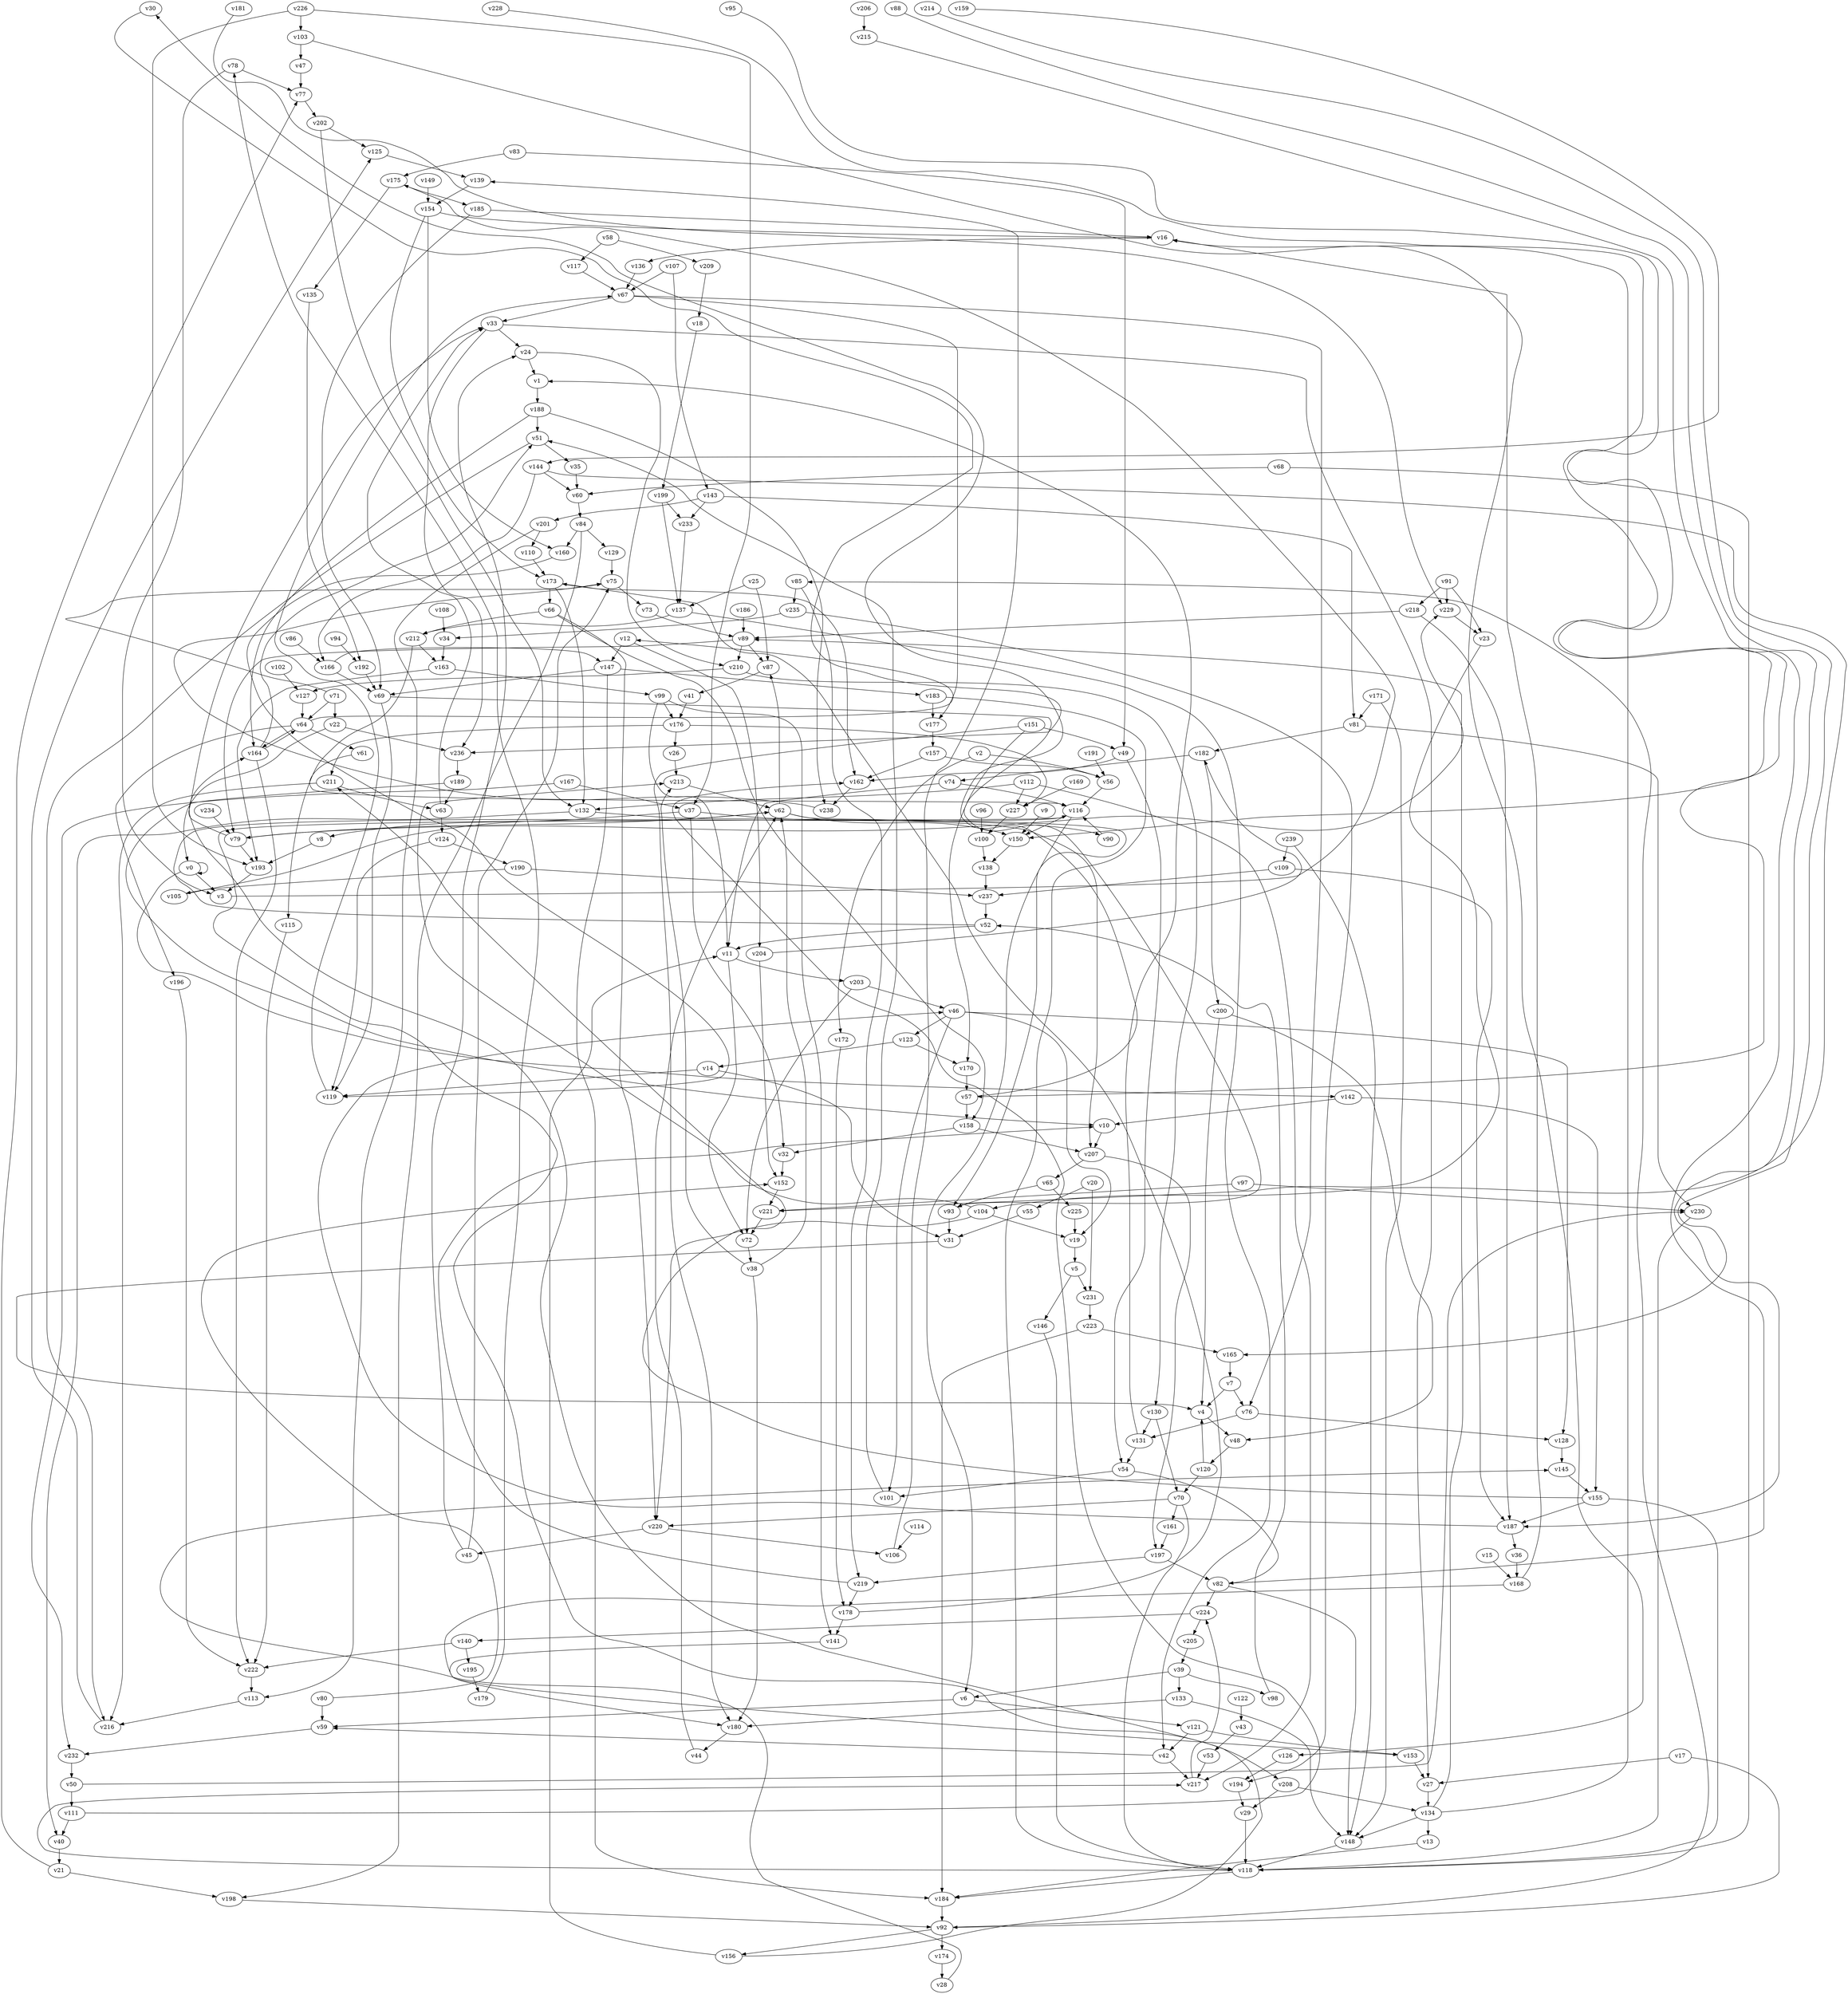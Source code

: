 // Benchmark game 357 - 240 vertices
// time_bound: 81
// targets: v220
digraph G {
    v0 [name="v0", player=1];
    v1 [name="v1", player=0];
    v2 [name="v2", player=1];
    v3 [name="v3", player=1];
    v4 [name="v4", player=1];
    v5 [name="v5", player=1];
    v6 [name="v6", player=1];
    v7 [name="v7", player=1];
    v8 [name="v8", player=0];
    v9 [name="v9", player=1];
    v10 [name="v10", player=0];
    v11 [name="v11", player=1];
    v12 [name="v12", player=1];
    v13 [name="v13", player=0];
    v14 [name="v14", player=0];
    v15 [name="v15", player=0];
    v16 [name="v16", player=0];
    v17 [name="v17", player=1];
    v18 [name="v18", player=1];
    v19 [name="v19", player=0];
    v20 [name="v20", player=1];
    v21 [name="v21", player=1];
    v22 [name="v22", player=0];
    v23 [name="v23", player=0];
    v24 [name="v24", player=1];
    v25 [name="v25", player=1];
    v26 [name="v26", player=0];
    v27 [name="v27", player=0];
    v28 [name="v28", player=1];
    v29 [name="v29", player=1];
    v30 [name="v30", player=0];
    v31 [name="v31", player=0];
    v32 [name="v32", player=0];
    v33 [name="v33", player=1];
    v34 [name="v34", player=1];
    v35 [name="v35", player=1];
    v36 [name="v36", player=1];
    v37 [name="v37", player=1];
    v38 [name="v38", player=0];
    v39 [name="v39", player=1];
    v40 [name="v40", player=1];
    v41 [name="v41", player=1];
    v42 [name="v42", player=0];
    v43 [name="v43", player=1];
    v44 [name="v44", player=1];
    v45 [name="v45", player=0];
    v46 [name="v46", player=0];
    v47 [name="v47", player=1];
    v48 [name="v48", player=1];
    v49 [name="v49", player=0];
    v50 [name="v50", player=1];
    v51 [name="v51", player=1];
    v52 [name="v52", player=0];
    v53 [name="v53", player=0];
    v54 [name="v54", player=1];
    v55 [name="v55", player=1];
    v56 [name="v56", player=0];
    v57 [name="v57", player=1];
    v58 [name="v58", player=1];
    v59 [name="v59", player=0];
    v60 [name="v60", player=0];
    v61 [name="v61", player=1];
    v62 [name="v62", player=1];
    v63 [name="v63", player=0];
    v64 [name="v64", player=1];
    v65 [name="v65", player=0];
    v66 [name="v66", player=0];
    v67 [name="v67", player=1];
    v68 [name="v68", player=0];
    v69 [name="v69", player=0];
    v70 [name="v70", player=1];
    v71 [name="v71", player=0];
    v72 [name="v72", player=0];
    v73 [name="v73", player=1];
    v74 [name="v74", player=0];
    v75 [name="v75", player=0];
    v76 [name="v76", player=0];
    v77 [name="v77", player=1];
    v78 [name="v78", player=1];
    v79 [name="v79", player=1];
    v80 [name="v80", player=1];
    v81 [name="v81", player=0];
    v82 [name="v82", player=1];
    v83 [name="v83", player=0];
    v84 [name="v84", player=1];
    v85 [name="v85", player=1];
    v86 [name="v86", player=0];
    v87 [name="v87", player=1];
    v88 [name="v88", player=0];
    v89 [name="v89", player=1];
    v90 [name="v90", player=1];
    v91 [name="v91", player=1];
    v92 [name="v92", player=1];
    v93 [name="v93", player=0];
    v94 [name="v94", player=0];
    v95 [name="v95", player=1];
    v96 [name="v96", player=1];
    v97 [name="v97", player=0];
    v98 [name="v98", player=1];
    v99 [name="v99", player=0];
    v100 [name="v100", player=0];
    v101 [name="v101", player=0];
    v102 [name="v102", player=1];
    v103 [name="v103", player=1];
    v104 [name="v104", player=0];
    v105 [name="v105", player=1];
    v106 [name="v106", player=1];
    v107 [name="v107", player=0];
    v108 [name="v108", player=0];
    v109 [name="v109", player=1];
    v110 [name="v110", player=1];
    v111 [name="v111", player=1];
    v112 [name="v112", player=1];
    v113 [name="v113", player=0];
    v114 [name="v114", player=1];
    v115 [name="v115", player=0];
    v116 [name="v116", player=1];
    v117 [name="v117", player=1];
    v118 [name="v118", player=1];
    v119 [name="v119", player=0];
    v120 [name="v120", player=1];
    v121 [name="v121", player=1];
    v122 [name="v122", player=0];
    v123 [name="v123", player=1];
    v124 [name="v124", player=0];
    v125 [name="v125", player=1];
    v126 [name="v126", player=0];
    v127 [name="v127", player=0];
    v128 [name="v128", player=0];
    v129 [name="v129", player=1];
    v130 [name="v130", player=0];
    v131 [name="v131", player=1];
    v132 [name="v132", player=0];
    v133 [name="v133", player=0];
    v134 [name="v134", player=0];
    v135 [name="v135", player=0];
    v136 [name="v136", player=0];
    v137 [name="v137", player=1];
    v138 [name="v138", player=1];
    v139 [name="v139", player=0];
    v140 [name="v140", player=0];
    v141 [name="v141", player=1];
    v142 [name="v142", player=1];
    v143 [name="v143", player=1];
    v144 [name="v144", player=0];
    v145 [name="v145", player=0];
    v146 [name="v146", player=0];
    v147 [name="v147", player=1];
    v148 [name="v148", player=1];
    v149 [name="v149", player=1];
    v150 [name="v150", player=1];
    v151 [name="v151", player=1];
    v152 [name="v152", player=1];
    v153 [name="v153", player=0];
    v154 [name="v154", player=1];
    v155 [name="v155", player=0];
    v156 [name="v156", player=1];
    v157 [name="v157", player=1];
    v158 [name="v158", player=1];
    v159 [name="v159", player=0];
    v160 [name="v160", player=0];
    v161 [name="v161", player=1];
    v162 [name="v162", player=1];
    v163 [name="v163", player=1];
    v164 [name="v164", player=0];
    v165 [name="v165", player=1];
    v166 [name="v166", player=0];
    v167 [name="v167", player=1];
    v168 [name="v168", player=1];
    v169 [name="v169", player=0];
    v170 [name="v170", player=0];
    v171 [name="v171", player=1];
    v172 [name="v172", player=1];
    v173 [name="v173", player=0];
    v174 [name="v174", player=1];
    v175 [name="v175", player=0];
    v176 [name="v176", player=1];
    v177 [name="v177", player=1];
    v178 [name="v178", player=0];
    v179 [name="v179", player=1];
    v180 [name="v180", player=0];
    v181 [name="v181", player=0];
    v182 [name="v182", player=0];
    v183 [name="v183", player=1];
    v184 [name="v184", player=0];
    v185 [name="v185", player=0];
    v186 [name="v186", player=0];
    v187 [name="v187", player=0];
    v188 [name="v188", player=0];
    v189 [name="v189", player=0];
    v190 [name="v190", player=0];
    v191 [name="v191", player=0];
    v192 [name="v192", player=1];
    v193 [name="v193", player=1];
    v194 [name="v194", player=1];
    v195 [name="v195", player=0];
    v196 [name="v196", player=0];
    v197 [name="v197", player=0];
    v198 [name="v198", player=1];
    v199 [name="v199", player=1];
    v200 [name="v200", player=0];
    v201 [name="v201", player=0];
    v202 [name="v202", player=1];
    v203 [name="v203", player=1];
    v204 [name="v204", player=1];
    v205 [name="v205", player=1];
    v206 [name="v206", player=1];
    v207 [name="v207", player=0];
    v208 [name="v208", player=0];
    v209 [name="v209", player=1];
    v210 [name="v210", player=1];
    v211 [name="v211", player=1];
    v212 [name="v212", player=1];
    v213 [name="v213", player=0];
    v214 [name="v214", player=0];
    v215 [name="v215", player=1];
    v216 [name="v216", player=0];
    v217 [name="v217", player=0];
    v218 [name="v218", player=1];
    v219 [name="v219", player=0];
    v220 [name="v220", player=0, target=1];
    v221 [name="v221", player=1];
    v222 [name="v222", player=1];
    v223 [name="v223", player=0];
    v224 [name="v224", player=0];
    v225 [name="v225", player=0];
    v226 [name="v226", player=0];
    v227 [name="v227", player=0];
    v228 [name="v228", player=0];
    v229 [name="v229", player=1];
    v230 [name="v230", player=1];
    v231 [name="v231", player=1];
    v232 [name="v232", player=1];
    v233 [name="v233", player=0];
    v234 [name="v234", player=0];
    v235 [name="v235", player=0];
    v236 [name="v236", player=1];
    v237 [name="v237", player=1];
    v238 [name="v238", player=0];
    v239 [name="v239", player=1];

    v0 -> v142 [constraint="t mod 2 == 1"];
    v1 -> v188;
    v2 -> v172;
    v3 -> v175 [constraint="t mod 5 == 3"];
    v4 -> v48;
    v5 -> v146;
    v6 -> v121;
    v7 -> v4;
    v8 -> v193;
    v9 -> v150;
    v10 -> v207;
    v11 -> v72;
    v12 -> v147;
    v13 -> v184 [constraint="t mod 3 == 0"];
    v14 -> v119;
    v15 -> v168;
    v16 -> v136;
    v17 -> v92;
    v18 -> v199;
    v19 -> v5;
    v20 -> v231;
    v21 -> v77;
    v22 -> v0;
    v23 -> v221 [constraint="t mod 4 == 1"];
    v24 -> v210;
    v25 -> v137;
    v26 -> v213;
    v27 -> v134;
    v28 -> v145 [constraint="t < 7"];
    v29 -> v118;
    v30 -> v236 [constraint="t >= 4"];
    v31 -> v4 [constraint="t < 13"];
    v32 -> v152;
    v33 -> v236;
    v34 -> v163;
    v35 -> v60;
    v36 -> v168;
    v37 -> v8;
    v38 -> v62;
    v39 -> v6;
    v40 -> v21;
    v41 -> v176;
    v42 -> v59 [constraint="t >= 1"];
    v43 -> v53;
    v44 -> v62;
    v45 -> v75;
    v46 -> v101;
    v47 -> v77;
    v48 -> v120;
    v49 -> v162;
    v50 -> v230 [constraint="t mod 2 == 0"];
    v51 -> v216;
    v52 -> v116 [constraint="t < 6"];
    v53 -> v217;
    v54 -> v82;
    v55 -> v31;
    v56 -> v116;
    v57 -> v30 [constraint="t >= 2"];
    v58 -> v117;
    v59 -> v232;
    v60 -> v84;
    v61 -> v116 [constraint="t mod 3 == 1"];
    v62 -> v93;
    v63 -> v124;
    v64 -> v12 [constraint="t mod 4 == 3"];
    v65 -> v93;
    v66 -> v158 [constraint="t < 5"];
    v67 -> v33;
    v68 -> v118;
    v69 -> v93 [constraint="t >= 5"];
    v70 -> v118;
    v71 -> v75 [constraint="t < 15"];
    v72 -> v38;
    v73 -> v89;
    v74 -> v116;
    v75 -> v73;
    v76 -> v128;
    v77 -> v202;
    v78 -> v77;
    v79 -> v229 [constraint="t >= 5"];
    v80 -> v152 [constraint="t >= 3"];
    v81 -> v230;
    v82 -> v224;
    v83 -> v175;
    v84 -> v198;
    v85 -> v219;
    v86 -> v166;
    v87 -> v41;
    v88 -> v187 [constraint="t mod 4 == 3"];
    v89 -> v210;
    v90 -> v116 [constraint="t >= 2"];
    v91 -> v23;
    v92 -> v85 [constraint="t < 7"];
    v93 -> v31;
    v94 -> v192;
    v95 -> v150 [constraint="t >= 1"];
    v96 -> v100;
    v97 -> v221;
    v98 -> v52;
    v99 -> v11;
    v100 -> v138;
    v101 -> v51;
    v102 -> v127;
    v103 -> v126 [constraint="t < 14"];
    v104 -> v213 [constraint="t >= 3"];
    v105 -> v62 [constraint="t mod 5 == 3"];
    v106 -> v139;
    v107 -> v67;
    v108 -> v34;
    v109 -> v187;
    v110 -> v173;
    v111 -> v162 [constraint="t >= 2"];
    v112 -> v217;
    v113 -> v216;
    v114 -> v106;
    v115 -> v222;
    v116 -> v208 [constraint="t mod 3 == 2"];
    v117 -> v67;
    v118 -> v217 [constraint="t < 13"];
    v119 -> v67;
    v120 -> v4;
    v121 -> v42;
    v122 -> v43;
    v123 -> v170;
    v124 -> v119;
    v125 -> v139;
    v126 -> v194;
    v127 -> v64;
    v128 -> v145;
    v129 -> v75;
    v130 -> v70;
    v131 -> v1;
    v132 -> v207;
    v133 -> v180;
    v134 -> v89;
    v135 -> v192;
    v136 -> v67;
    v137 -> v42;
    v138 -> v237;
    v139 -> v154;
    v140 -> v222;
    v141 -> v153 [constraint="t >= 3"];
    v142 -> v10;
    v143 -> v201;
    v144 -> v104 [constraint="t < 10"];
    v145 -> v155;
    v146 -> v118;
    v147 -> v184;
    v148 -> v118;
    v149 -> v154;
    v150 -> v138;
    v151 -> v170;
    v152 -> v221;
    v153 -> v27;
    v154 -> v16;
    v155 -> v211 [constraint="t mod 2 == 1"];
    v156 -> v164 [constraint="t mod 3 == 1"];
    v157 -> v56;
    v158 -> v207;
    v159 -> v144 [constraint="t mod 2 == 1"];
    v160 -> v119 [constraint="t >= 3"];
    v161 -> v197;
    v162 -> v238;
    v163 -> v193;
    v164 -> v51;
    v165 -> v7;
    v166 -> v147 [constraint="t mod 4 == 0"];
    v167 -> v37;
    v168 -> v180 [constraint="t mod 4 == 3"];
    v169 -> v227;
    v170 -> v57;
    v171 -> v81;
    v172 -> v178;
    v173 -> v162;
    v174 -> v28;
    v175 -> v185;
    v176 -> v227;
    v177 -> v157;
    v178 -> v173 [constraint="t >= 3"];
    v179 -> v78;
    v180 -> v44;
    v181 -> v229 [constraint="t < 11"];
    v182 -> v200;
    v183 -> v118;
    v184 -> v92;
    v185 -> v16;
    v186 -> v89;
    v187 -> v46 [constraint="t mod 3 == 1"];
    v188 -> v164;
    v189 -> v10 [constraint="t >= 1"];
    v190 -> v105;
    v191 -> v56;
    v192 -> v69;
    v193 -> v3;
    v194 -> v29;
    v195 -> v179;
    v196 -> v222;
    v197 -> v219;
    v198 -> v92 [constraint="t >= 3"];
    v199 -> v233;
    v200 -> v48 [constraint="t < 8"];
    v201 -> v110;
    v202 -> v125;
    v203 -> v46;
    v204 -> v182 [constraint="t >= 2"];
    v205 -> v39;
    v206 -> v215;
    v207 -> v65;
    v208 -> v134;
    v209 -> v18;
    v210 -> v127;
    v211 -> v216;
    v212 -> v163;
    v213 -> v62;
    v214 -> v165 [constraint="t mod 5 == 0"];
    v215 -> v82 [constraint="t < 13"];
    v216 -> v125;
    v217 -> v224;
    v218 -> v89;
    v219 -> v10 [constraint="t < 13"];
    v220 -> v106;
    v221 -> v72;
    v222 -> v113;
    v223 -> v165;
    v224 -> v205;
    v225 -> v19;
    v226 -> v37;
    v227 -> v100;
    v228 -> v57 [constraint="t >= 3"];
    v229 -> v23;
    v230 -> v118;
    v231 -> v223;
    v232 -> v50;
    v233 -> v137;
    v234 -> v79;
    v235 -> v34;
    v236 -> v189;
    v237 -> v52;
    v238 -> v75 [constraint="t mod 4 == 2"];
    v239 -> v148;
    v183 -> v177;
    v66 -> v220;
    v89 -> v79;
    v112 -> v132;
    v81 -> v182;
    v164 -> v222;
    v92 -> v174;
    v207 -> v197;
    v147 -> v183;
    v124 -> v190;
    v57 -> v158;
    v14 -> v31;
    v46 -> v128;
    v51 -> v35;
    v157 -> v162;
    v68 -> v60;
    v78 -> v3;
    v219 -> v178;
    v239 -> v109;
    v220 -> v45;
    v64 -> v61;
    v54 -> v101;
    v143 -> v233;
    v11 -> v203;
    v189 -> v63;
    v167 -> v232;
    v63 -> v33;
    v89 -> v87;
    v188 -> v238;
    v121 -> v153;
    v154 -> v173;
    v67 -> v76;
    v17 -> v27;
    v107 -> v143;
    v226 -> v193;
    v210 -> v130;
    v201 -> v113;
    v134 -> v148;
    v226 -> v103;
    v71 -> v22;
    v97 -> v230;
    v144 -> v166;
    v137 -> v212;
    v140 -> v195;
    v134 -> v13;
    v6 -> v59;
    v84 -> v160;
    v173 -> v132;
    v188 -> v51;
    v155 -> v118;
    v62 -> v87;
    v155 -> v187;
    v151 -> v180;
    v103 -> v47;
    v123 -> v14;
    v166 -> v69;
    v203 -> v72;
    v71 -> v64;
    v99 -> v141;
    v200 -> v4;
    v7 -> v76;
    v66 -> v212;
    v163 -> v99;
    v104 -> v19;
    v21 -> v198;
    v2 -> v56;
    v46 -> v19;
    v175 -> v135;
    v178 -> v141;
    v91 -> v229;
    v12 -> v204;
    v82 -> v148;
    v33 -> v24;
    v70 -> v220;
    v80 -> v59;
    v65 -> v225;
    v182 -> v74;
    v142 -> v155;
    v120 -> v70;
    v37 -> v90;
    v99 -> v176;
    v62 -> v79;
    v218 -> v187;
    v39 -> v133;
    v116 -> v150;
    v235 -> v194;
    v58 -> v209;
    v130 -> v131;
    v64 -> v196;
    v67 -> v177;
    v187 -> v36;
    v185 -> v69;
    v79 -> v33;
    v176 -> v26;
    v224 -> v140;
    v42 -> v217;
    v0 -> v3;
    v79 -> v193;
    v211 -> v63;
    v131 -> v54;
    v52 -> v11;
    v20 -> v55;
    v111 -> v40;
    v38 -> v213;
    v133 -> v148;
    v208 -> v29;
    v112 -> v227;
    v39 -> v98;
    v168 -> v16;
    v38 -> v180;
    v116 -> v6;
    v190 -> v237;
    v46 -> v123;
    v118 -> v184;
    v171 -> v148;
    v109 -> v237;
    v143 -> v81;
    v197 -> v82;
    v158 -> v32;
    v154 -> v160;
    v22 -> v236;
    v64 -> v164;
    v151 -> v49;
    v147 -> v69;
    v5 -> v231;
    v199 -> v137;
    v202 -> v132;
    v132 -> v40;
    v84 -> v129;
    v62 -> v150;
    v37 -> v32;
    v91 -> v218;
    v144 -> v60;
    v223 -> v184;
    v33 -> v27;
    v45 -> v24;
    v83 -> v49;
    v76 -> v131;
    v24 -> v1;
    v212 -> v115;
    v134 -> v16;
    v70 -> v161;
    v85 -> v235;
    v104 -> v220;
    v173 -> v66;
    v92 -> v156;
    v176 -> v211;
    v0 -> v0;
    v25 -> v87;
    v156 -> v11;
    v164 -> v64;
    v74 -> v11;
    v50 -> v111;
    v204 -> v152;
    v49 -> v54;
    v69 -> v119;
}

